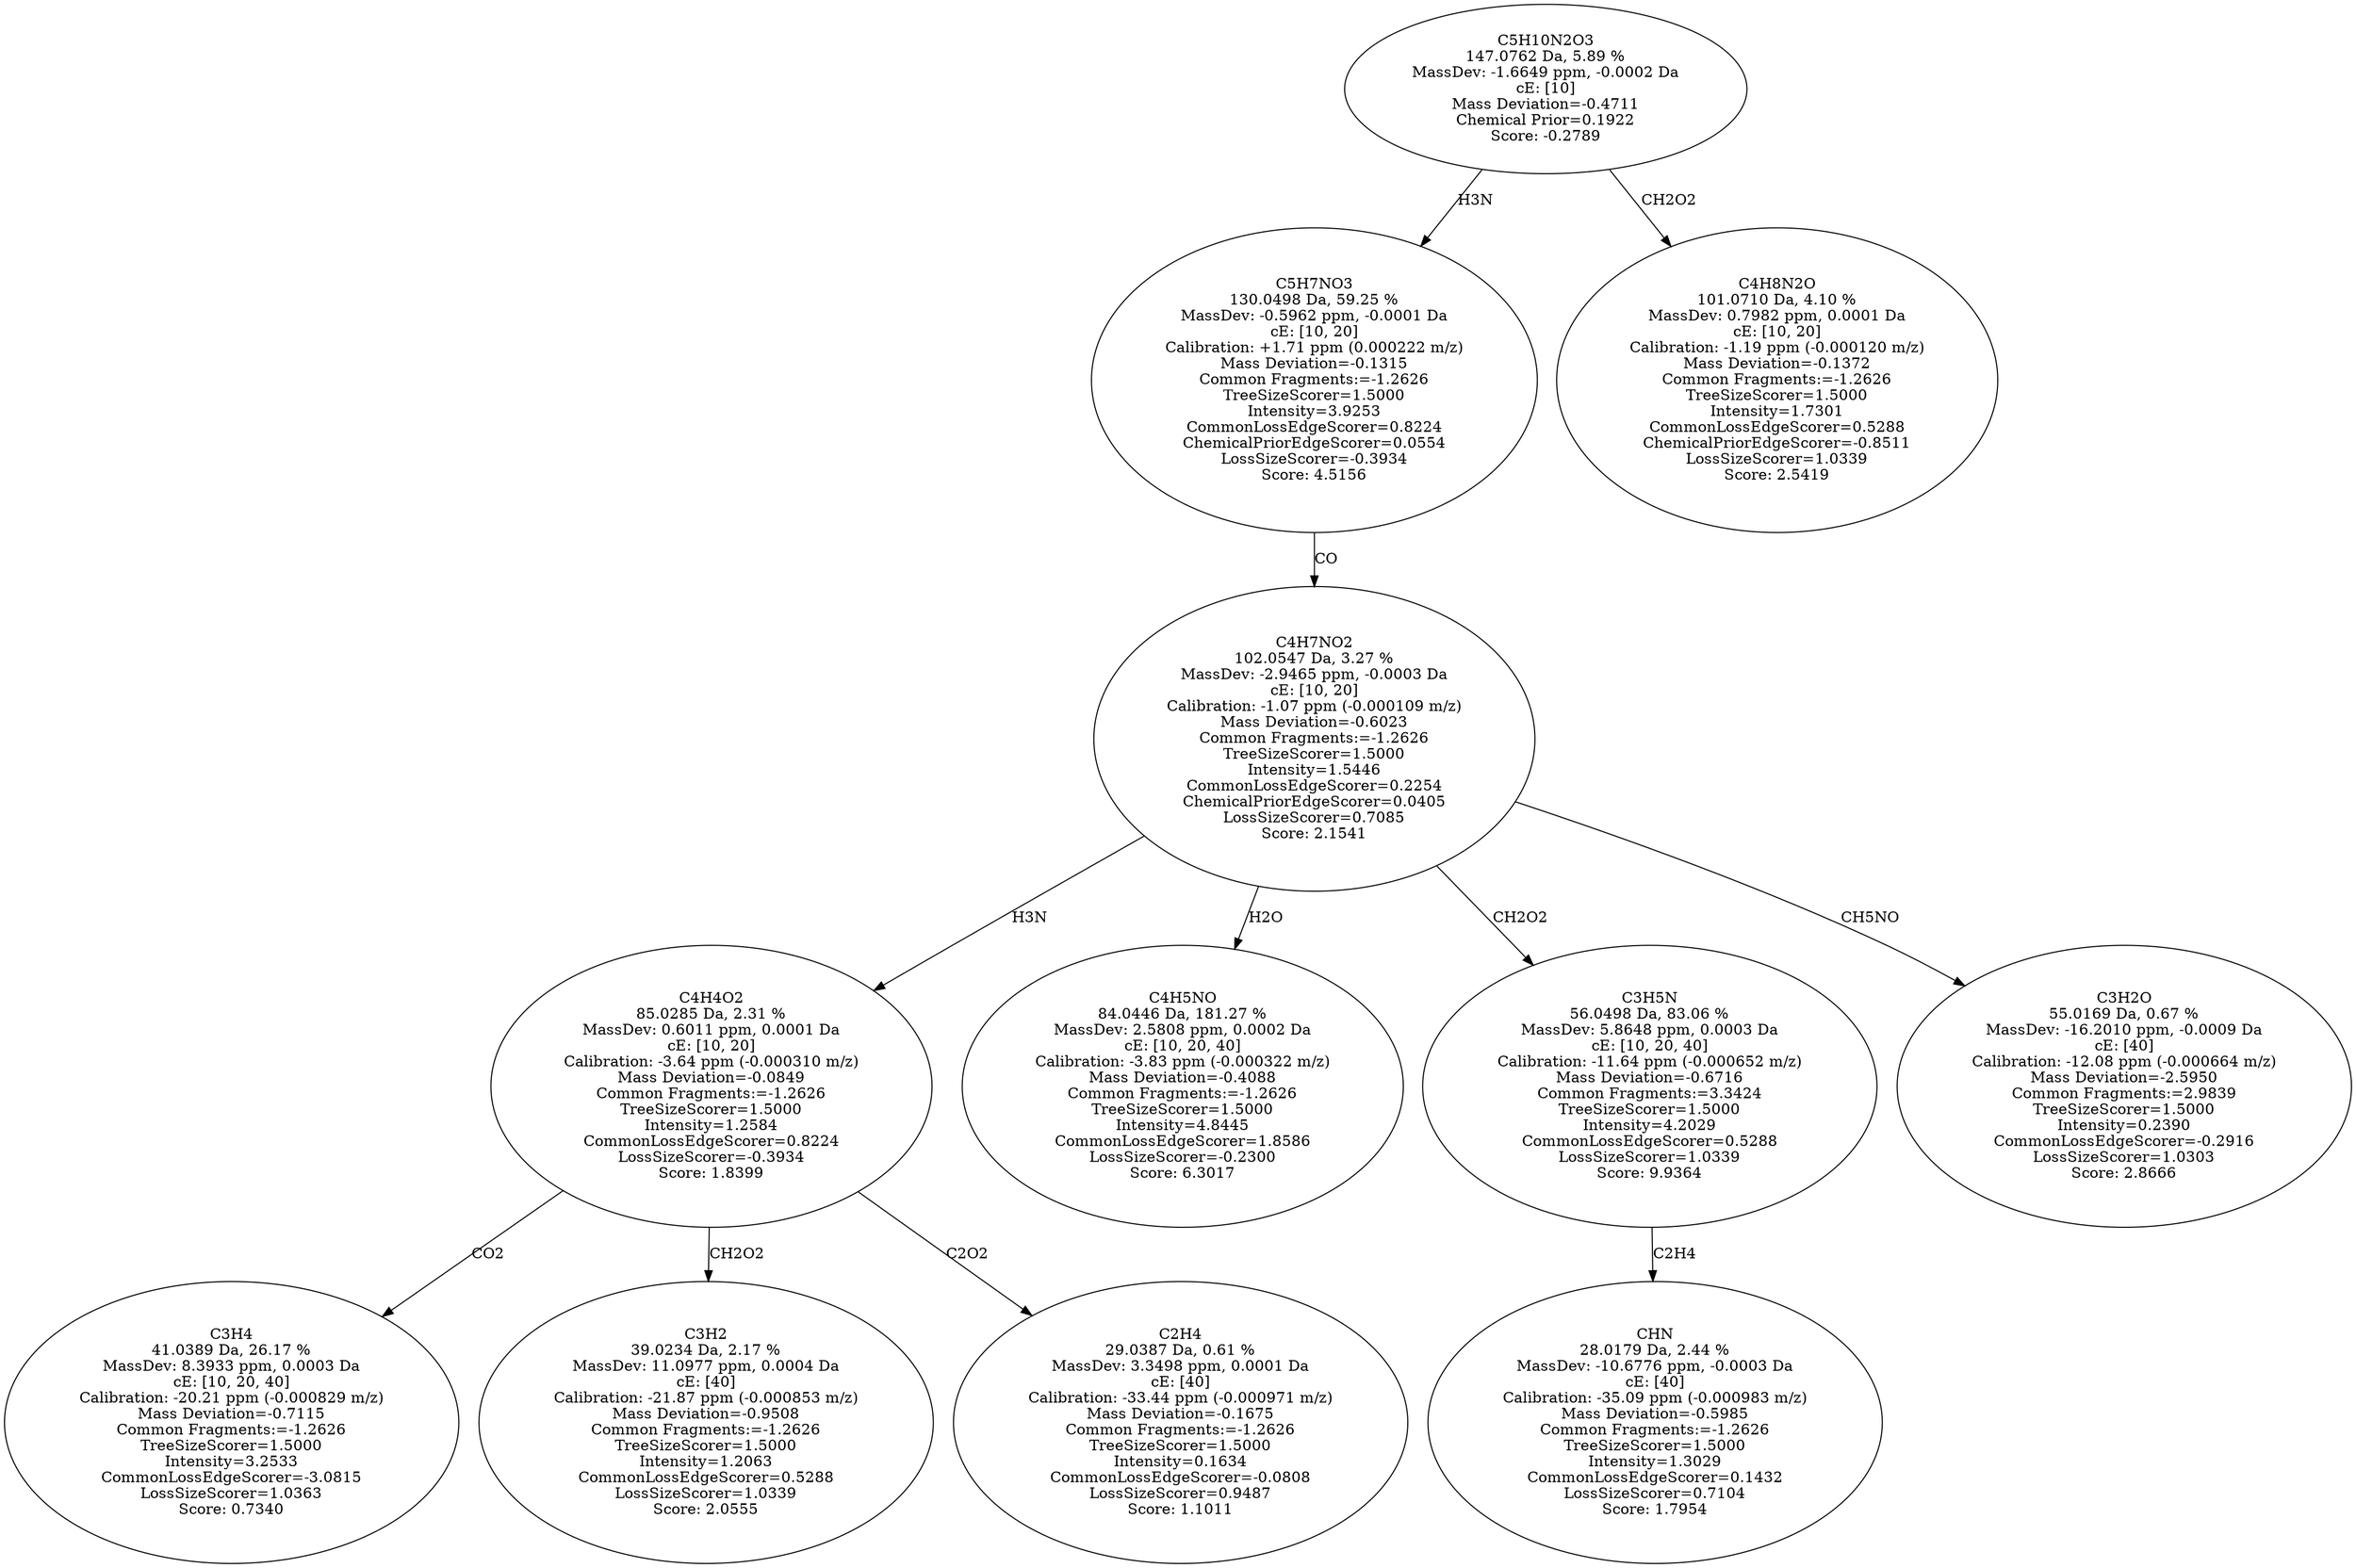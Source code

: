 strict digraph {
v1 [label="C3H4\n41.0389 Da, 26.17 %\nMassDev: 8.3933 ppm, 0.0003 Da\ncE: [10, 20, 40]\nCalibration: -20.21 ppm (-0.000829 m/z)\nMass Deviation=-0.7115\nCommon Fragments:=-1.2626\nTreeSizeScorer=1.5000\nIntensity=3.2533\nCommonLossEdgeScorer=-3.0815\nLossSizeScorer=1.0363\nScore: 0.7340"];
v2 [label="C3H2\n39.0234 Da, 2.17 %\nMassDev: 11.0977 ppm, 0.0004 Da\ncE: [40]\nCalibration: -21.87 ppm (-0.000853 m/z)\nMass Deviation=-0.9508\nCommon Fragments:=-1.2626\nTreeSizeScorer=1.5000\nIntensity=1.2063\nCommonLossEdgeScorer=0.5288\nLossSizeScorer=1.0339\nScore: 2.0555"];
v3 [label="C2H4\n29.0387 Da, 0.61 %\nMassDev: 3.3498 ppm, 0.0001 Da\ncE: [40]\nCalibration: -33.44 ppm (-0.000971 m/z)\nMass Deviation=-0.1675\nCommon Fragments:=-1.2626\nTreeSizeScorer=1.5000\nIntensity=0.1634\nCommonLossEdgeScorer=-0.0808\nLossSizeScorer=0.9487\nScore: 1.1011"];
v4 [label="C4H4O2\n85.0285 Da, 2.31 %\nMassDev: 0.6011 ppm, 0.0001 Da\ncE: [10, 20]\nCalibration: -3.64 ppm (-0.000310 m/z)\nMass Deviation=-0.0849\nCommon Fragments:=-1.2626\nTreeSizeScorer=1.5000\nIntensity=1.2584\nCommonLossEdgeScorer=0.8224\nLossSizeScorer=-0.3934\nScore: 1.8399"];
v5 [label="C4H5NO\n84.0446 Da, 181.27 %\nMassDev: 2.5808 ppm, 0.0002 Da\ncE: [10, 20, 40]\nCalibration: -3.83 ppm (-0.000322 m/z)\nMass Deviation=-0.4088\nCommon Fragments:=-1.2626\nTreeSizeScorer=1.5000\nIntensity=4.8445\nCommonLossEdgeScorer=1.8586\nLossSizeScorer=-0.2300\nScore: 6.3017"];
v6 [label="CHN\n28.0179 Da, 2.44 %\nMassDev: -10.6776 ppm, -0.0003 Da\ncE: [40]\nCalibration: -35.09 ppm (-0.000983 m/z)\nMass Deviation=-0.5985\nCommon Fragments:=-1.2626\nTreeSizeScorer=1.5000\nIntensity=1.3029\nCommonLossEdgeScorer=0.1432\nLossSizeScorer=0.7104\nScore: 1.7954"];
v7 [label="C3H5N\n56.0498 Da, 83.06 %\nMassDev: 5.8648 ppm, 0.0003 Da\ncE: [10, 20, 40]\nCalibration: -11.64 ppm (-0.000652 m/z)\nMass Deviation=-0.6716\nCommon Fragments:=3.3424\nTreeSizeScorer=1.5000\nIntensity=4.2029\nCommonLossEdgeScorer=0.5288\nLossSizeScorer=1.0339\nScore: 9.9364"];
v8 [label="C3H2O\n55.0169 Da, 0.67 %\nMassDev: -16.2010 ppm, -0.0009 Da\ncE: [40]\nCalibration: -12.08 ppm (-0.000664 m/z)\nMass Deviation=-2.5950\nCommon Fragments:=2.9839\nTreeSizeScorer=1.5000\nIntensity=0.2390\nCommonLossEdgeScorer=-0.2916\nLossSizeScorer=1.0303\nScore: 2.8666"];
v9 [label="C4H7NO2\n102.0547 Da, 3.27 %\nMassDev: -2.9465 ppm, -0.0003 Da\ncE: [10, 20]\nCalibration: -1.07 ppm (-0.000109 m/z)\nMass Deviation=-0.6023\nCommon Fragments:=-1.2626\nTreeSizeScorer=1.5000\nIntensity=1.5446\nCommonLossEdgeScorer=0.2254\nChemicalPriorEdgeScorer=0.0405\nLossSizeScorer=0.7085\nScore: 2.1541"];
v10 [label="C5H7NO3\n130.0498 Da, 59.25 %\nMassDev: -0.5962 ppm, -0.0001 Da\ncE: [10, 20]\nCalibration: +1.71 ppm (0.000222 m/z)\nMass Deviation=-0.1315\nCommon Fragments:=-1.2626\nTreeSizeScorer=1.5000\nIntensity=3.9253\nCommonLossEdgeScorer=0.8224\nChemicalPriorEdgeScorer=0.0554\nLossSizeScorer=-0.3934\nScore: 4.5156"];
v11 [label="C4H8N2O\n101.0710 Da, 4.10 %\nMassDev: 0.7982 ppm, 0.0001 Da\ncE: [10, 20]\nCalibration: -1.19 ppm (-0.000120 m/z)\nMass Deviation=-0.1372\nCommon Fragments:=-1.2626\nTreeSizeScorer=1.5000\nIntensity=1.7301\nCommonLossEdgeScorer=0.5288\nChemicalPriorEdgeScorer=-0.8511\nLossSizeScorer=1.0339\nScore: 2.5419"];
v12 [label="C5H10N2O3\n147.0762 Da, 5.89 %\nMassDev: -1.6649 ppm, -0.0002 Da\ncE: [10]\nMass Deviation=-0.4711\nChemical Prior=0.1922\nScore: -0.2789"];
v4 -> v1 [label="CO2"];
v4 -> v2 [label="CH2O2"];
v4 -> v3 [label="C2O2"];
v9 -> v4 [label="H3N"];
v9 -> v5 [label="H2O"];
v7 -> v6 [label="C2H4"];
v9 -> v7 [label="CH2O2"];
v9 -> v8 [label="CH5NO"];
v10 -> v9 [label="CO"];
v12 -> v10 [label="H3N"];
v12 -> v11 [label="CH2O2"];
}